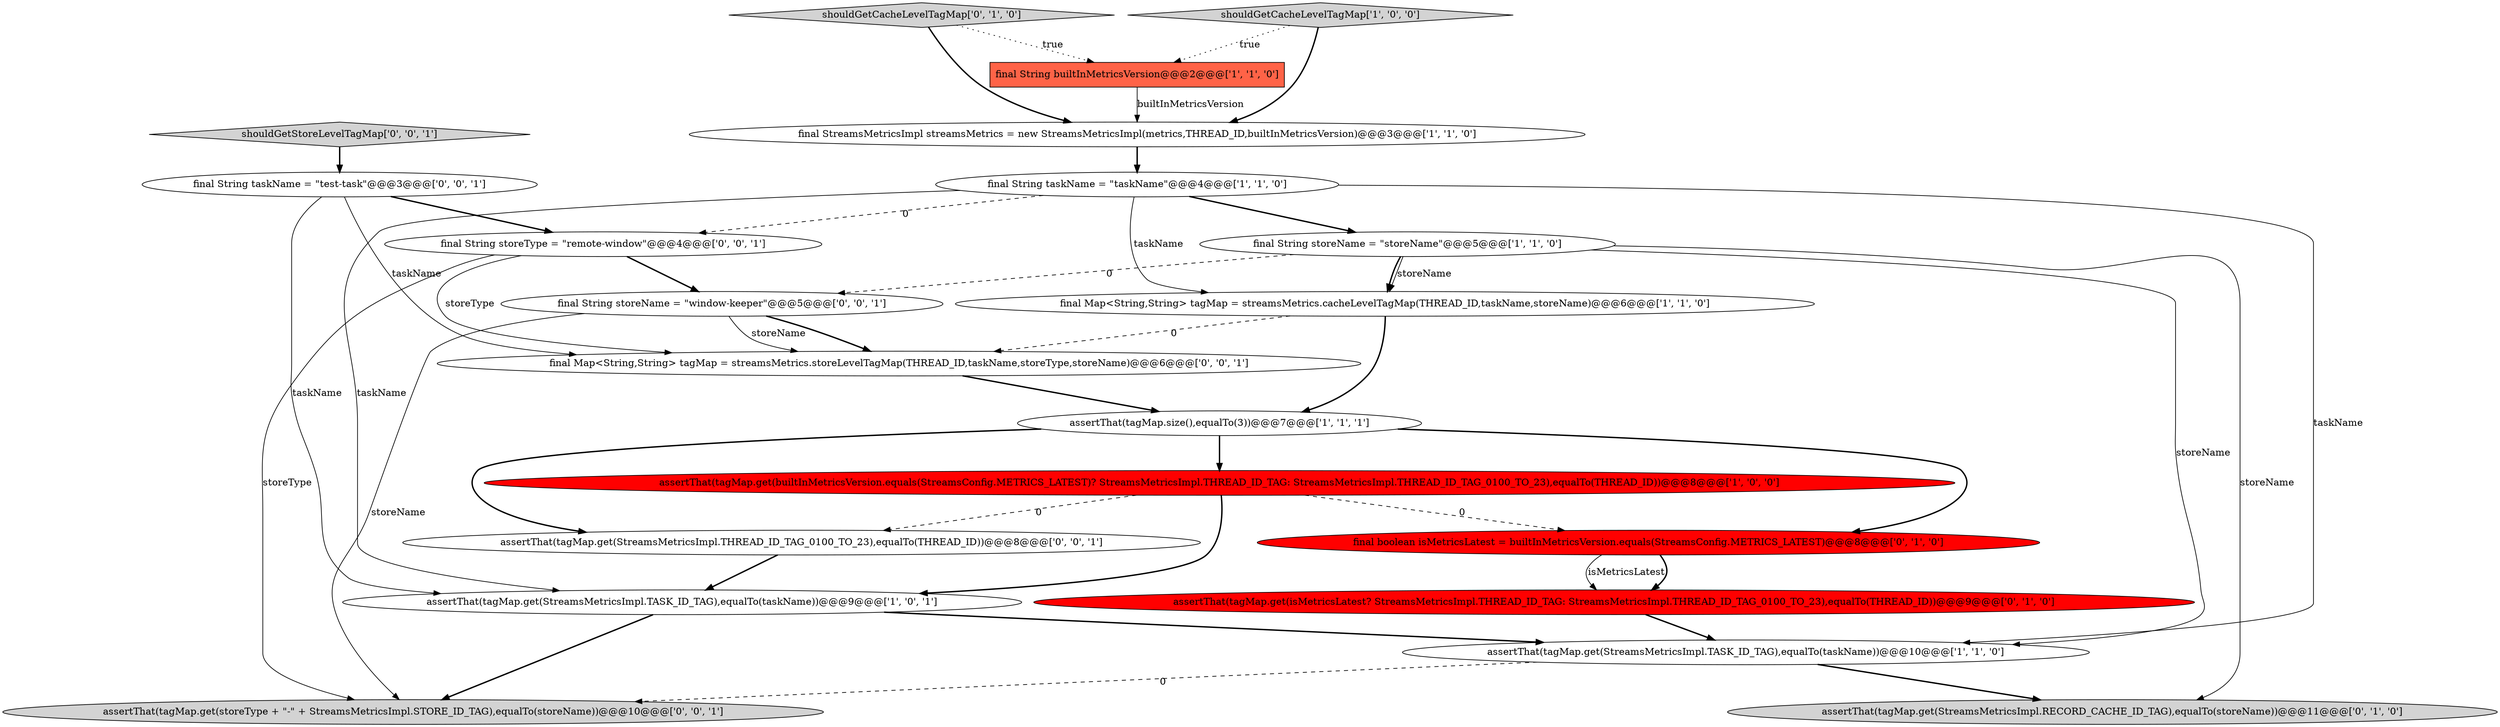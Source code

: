 digraph {
6 [style = filled, label = "final String builtInMetricsVersion@@@2@@@['1', '1', '0']", fillcolor = tomato, shape = box image = "AAA0AAABBB1BBB"];
8 [style = filled, label = "final String storeName = \"storeName\"@@@5@@@['1', '1', '0']", fillcolor = white, shape = ellipse image = "AAA0AAABBB1BBB"];
13 [style = filled, label = "shouldGetCacheLevelTagMap['0', '1', '0']", fillcolor = lightgray, shape = diamond image = "AAA0AAABBB2BBB"];
20 [style = filled, label = "assertThat(tagMap.get(StreamsMetricsImpl.THREAD_ID_TAG_0100_TO_23),equalTo(THREAD_ID))@@@8@@@['0', '0', '1']", fillcolor = white, shape = ellipse image = "AAA0AAABBB3BBB"];
16 [style = filled, label = "final String storeName = \"window-keeper\"@@@5@@@['0', '0', '1']", fillcolor = white, shape = ellipse image = "AAA0AAABBB3BBB"];
11 [style = filled, label = "assertThat(tagMap.get(StreamsMetricsImpl.RECORD_CACHE_ID_TAG),equalTo(storeName))@@@11@@@['0', '1', '0']", fillcolor = lightgray, shape = ellipse image = "AAA0AAABBB2BBB"];
18 [style = filled, label = "final String storeType = \"remote-window\"@@@4@@@['0', '0', '1']", fillcolor = white, shape = ellipse image = "AAA0AAABBB3BBB"];
3 [style = filled, label = "final StreamsMetricsImpl streamsMetrics = new StreamsMetricsImpl(metrics,THREAD_ID,builtInMetricsVersion)@@@3@@@['1', '1', '0']", fillcolor = white, shape = ellipse image = "AAA0AAABBB1BBB"];
17 [style = filled, label = "final Map<String,String> tagMap = streamsMetrics.storeLevelTagMap(THREAD_ID,taskName,storeType,storeName)@@@6@@@['0', '0', '1']", fillcolor = white, shape = ellipse image = "AAA0AAABBB3BBB"];
15 [style = filled, label = "assertThat(tagMap.get(storeType + \"-\" + StreamsMetricsImpl.STORE_ID_TAG),equalTo(storeName))@@@10@@@['0', '0', '1']", fillcolor = lightgray, shape = ellipse image = "AAA0AAABBB3BBB"];
9 [style = filled, label = "shouldGetCacheLevelTagMap['1', '0', '0']", fillcolor = lightgray, shape = diamond image = "AAA0AAABBB1BBB"];
14 [style = filled, label = "final String taskName = \"test-task\"@@@3@@@['0', '0', '1']", fillcolor = white, shape = ellipse image = "AAA0AAABBB3BBB"];
10 [style = filled, label = "assertThat(tagMap.get(isMetricsLatest? StreamsMetricsImpl.THREAD_ID_TAG: StreamsMetricsImpl.THREAD_ID_TAG_0100_TO_23),equalTo(THREAD_ID))@@@9@@@['0', '1', '0']", fillcolor = red, shape = ellipse image = "AAA1AAABBB2BBB"];
2 [style = filled, label = "assertThat(tagMap.get(StreamsMetricsImpl.TASK_ID_TAG),equalTo(taskName))@@@9@@@['1', '0', '1']", fillcolor = white, shape = ellipse image = "AAA0AAABBB1BBB"];
19 [style = filled, label = "shouldGetStoreLevelTagMap['0', '0', '1']", fillcolor = lightgray, shape = diamond image = "AAA0AAABBB3BBB"];
1 [style = filled, label = "assertThat(tagMap.size(),equalTo(3))@@@7@@@['1', '1', '1']", fillcolor = white, shape = ellipse image = "AAA0AAABBB1BBB"];
7 [style = filled, label = "final Map<String,String> tagMap = streamsMetrics.cacheLevelTagMap(THREAD_ID,taskName,storeName)@@@6@@@['1', '1', '0']", fillcolor = white, shape = ellipse image = "AAA0AAABBB1BBB"];
4 [style = filled, label = "assertThat(tagMap.get(builtInMetricsVersion.equals(StreamsConfig.METRICS_LATEST)? StreamsMetricsImpl.THREAD_ID_TAG: StreamsMetricsImpl.THREAD_ID_TAG_0100_TO_23),equalTo(THREAD_ID))@@@8@@@['1', '0', '0']", fillcolor = red, shape = ellipse image = "AAA1AAABBB1BBB"];
5 [style = filled, label = "assertThat(tagMap.get(StreamsMetricsImpl.TASK_ID_TAG),equalTo(taskName))@@@10@@@['1', '1', '0']", fillcolor = white, shape = ellipse image = "AAA0AAABBB1BBB"];
0 [style = filled, label = "final String taskName = \"taskName\"@@@4@@@['1', '1', '0']", fillcolor = white, shape = ellipse image = "AAA0AAABBB1BBB"];
12 [style = filled, label = "final boolean isMetricsLatest = builtInMetricsVersion.equals(StreamsConfig.METRICS_LATEST)@@@8@@@['0', '1', '0']", fillcolor = red, shape = ellipse image = "AAA1AAABBB2BBB"];
13->6 [style = dotted, label="true"];
0->2 [style = solid, label="taskName"];
8->7 [style = solid, label="storeName"];
1->4 [style = bold, label=""];
8->16 [style = dashed, label="0"];
7->1 [style = bold, label=""];
17->1 [style = bold, label=""];
7->17 [style = dashed, label="0"];
6->3 [style = solid, label="builtInMetricsVersion"];
18->17 [style = solid, label="storeType"];
1->20 [style = bold, label=""];
8->11 [style = solid, label="storeName"];
4->2 [style = bold, label=""];
16->17 [style = bold, label=""];
9->6 [style = dotted, label="true"];
16->17 [style = solid, label="storeName"];
3->0 [style = bold, label=""];
8->7 [style = bold, label=""];
4->12 [style = dashed, label="0"];
20->2 [style = bold, label=""];
12->10 [style = solid, label="isMetricsLatest"];
12->10 [style = bold, label=""];
10->5 [style = bold, label=""];
19->14 [style = bold, label=""];
13->3 [style = bold, label=""];
18->15 [style = solid, label="storeType"];
4->20 [style = dashed, label="0"];
8->5 [style = solid, label="storeName"];
2->15 [style = bold, label=""];
0->8 [style = bold, label=""];
1->12 [style = bold, label=""];
14->2 [style = solid, label="taskName"];
9->3 [style = bold, label=""];
0->5 [style = solid, label="taskName"];
14->18 [style = bold, label=""];
0->18 [style = dashed, label="0"];
5->11 [style = bold, label=""];
16->15 [style = solid, label="storeName"];
14->17 [style = solid, label="taskName"];
5->15 [style = dashed, label="0"];
2->5 [style = bold, label=""];
0->7 [style = solid, label="taskName"];
18->16 [style = bold, label=""];
}
